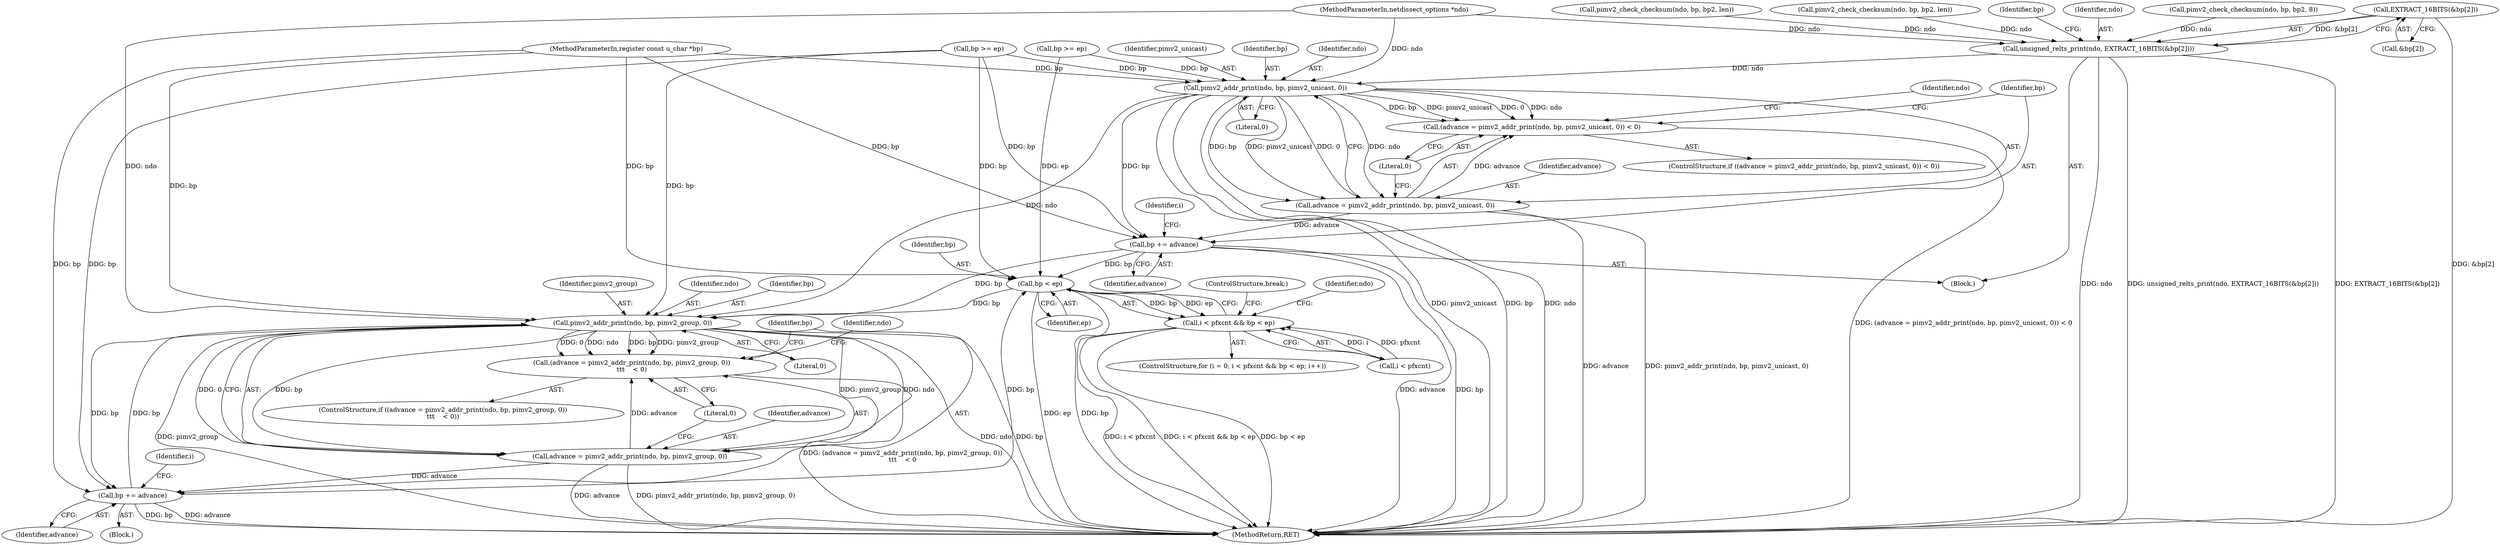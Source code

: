 digraph "0_tcpdump_6fca58f5f9c96749a575f52e20598ad43f5bdf30@array" {
"1001409" [label="(Call,EXTRACT_16BITS(&bp[2]))"];
"1001407" [label="(Call,unsigned_relts_print(ndo, EXTRACT_16BITS(&bp[2])))"];
"1001430" [label="(Call,pimv2_addr_print(ndo, bp, pimv2_unicast, 0))"];
"1001427" [label="(Call,(advance = pimv2_addr_print(ndo, bp, pimv2_unicast, 0)) < 0)"];
"1001428" [label="(Call,advance = pimv2_addr_print(ndo, bp, pimv2_unicast, 0))"];
"1001442" [label="(Call,bp += advance)"];
"1001453" [label="(Call,bp < ep)"];
"1001449" [label="(Call,i < pfxcnt && bp < ep)"];
"1001469" [label="(Call,pimv2_addr_print(ndo, bp, pimv2_group, 0))"];
"1001466" [label="(Call,(advance = pimv2_addr_print(ndo, bp, pimv2_group, 0))\n\t\t\t    < 0)"];
"1001467" [label="(Call,advance = pimv2_addr_print(ndo, bp, pimv2_group, 0))"];
"1001481" [label="(Call,bp += advance)"];
"1001428" [label="(Call,advance = pimv2_addr_print(ndo, bp, pimv2_unicast, 0))"];
"1001482" [label="(Identifier,bp)"];
"1001429" [label="(Identifier,advance)"];
"1001418" [label="(Call,bp >= ep)"];
"1001447" [label="(Identifier,i)"];
"1001454" [label="(Identifier,bp)"];
"1001431" [label="(Identifier,ndo)"];
"1001474" [label="(Literal,0)"];
"1001472" [label="(Identifier,pimv2_group)"];
"1001357" [label="(Block,)"];
"1001443" [label="(Identifier,bp)"];
"1001426" [label="(ControlStructure,if ((advance = pimv2_addr_print(ndo, bp, pimv2_unicast, 0)) < 0))"];
"1001461" [label="(Identifier,ndo)"];
"1001481" [label="(Call,bp += advance)"];
"1001466" [label="(Call,(advance = pimv2_addr_print(ndo, bp, pimv2_group, 0))\n\t\t\t    < 0)"];
"1001458" [label="(Block,)"];
"1001455" [label="(Identifier,ep)"];
"1001450" [label="(Call,i < pfxcnt)"];
"1001444" [label="(Identifier,advance)"];
"1001427" [label="(Call,(advance = pimv2_addr_print(ndo, bp, pimv2_unicast, 0)) < 0)"];
"1001484" [label="(ControlStructure,break;)"];
"1001415" [label="(Identifier,bp)"];
"1001408" [label="(Identifier,ndo)"];
"1000209" [label="(Call,pimv2_check_checksum(ndo, bp, bp2, 8))"];
"1001469" [label="(Call,pimv2_addr_print(ndo, bp, pimv2_group, 0))"];
"1001470" [label="(Identifier,ndo)"];
"1001435" [label="(Literal,0)"];
"1000221" [label="(Call,pimv2_check_checksum(ndo, bp, bp2, len))"];
"1000230" [label="(Call,pimv2_check_checksum(ndo, bp, bp2, len))"];
"1001433" [label="(Identifier,pimv2_unicast)"];
"1001467" [label="(Call,advance = pimv2_addr_print(ndo, bp, pimv2_group, 0))"];
"1001457" [label="(Identifier,i)"];
"1001442" [label="(Call,bp += advance)"];
"1001478" [label="(Identifier,ndo)"];
"1001586" [label="(MethodReturn,RET)"];
"1001434" [label="(Literal,0)"];
"1001471" [label="(Identifier,bp)"];
"1001432" [label="(Identifier,bp)"];
"1000120" [label="(MethodParameterIn,netdissect_options *ndo)"];
"1001445" [label="(ControlStructure,for (i = 0; i < pfxcnt && bp < ep; i++))"];
"1001430" [label="(Call,pimv2_addr_print(ndo, bp, pimv2_unicast, 0))"];
"1001473" [label="(Literal,0)"];
"1001407" [label="(Call,unsigned_relts_print(ndo, EXTRACT_16BITS(&bp[2])))"];
"1001453" [label="(Call,bp < ep)"];
"1001468" [label="(Identifier,advance)"];
"1001410" [label="(Call,&bp[2])"];
"1001465" [label="(ControlStructure,if ((advance = pimv2_addr_print(ndo, bp, pimv2_group, 0))\n\t\t\t    < 0))"];
"1001483" [label="(Identifier,advance)"];
"1000121" [label="(MethodParameterIn,register const u_char *bp)"];
"1001439" [label="(Identifier,ndo)"];
"1001364" [label="(Call,bp >= ep)"];
"1001449" [label="(Call,i < pfxcnt && bp < ep)"];
"1001409" [label="(Call,EXTRACT_16BITS(&bp[2]))"];
"1001409" -> "1001407"  [label="AST: "];
"1001409" -> "1001410"  [label="CFG: "];
"1001410" -> "1001409"  [label="AST: "];
"1001407" -> "1001409"  [label="CFG: "];
"1001409" -> "1001586"  [label="DDG: &bp[2]"];
"1001409" -> "1001407"  [label="DDG: &bp[2]"];
"1001407" -> "1001357"  [label="AST: "];
"1001408" -> "1001407"  [label="AST: "];
"1001415" -> "1001407"  [label="CFG: "];
"1001407" -> "1001586"  [label="DDG: ndo"];
"1001407" -> "1001586"  [label="DDG: EXTRACT_16BITS(&bp[2])"];
"1001407" -> "1001586"  [label="DDG: unsigned_relts_print(ndo, EXTRACT_16BITS(&bp[2]))"];
"1000209" -> "1001407"  [label="DDG: ndo"];
"1000221" -> "1001407"  [label="DDG: ndo"];
"1000230" -> "1001407"  [label="DDG: ndo"];
"1000120" -> "1001407"  [label="DDG: ndo"];
"1001407" -> "1001430"  [label="DDG: ndo"];
"1001430" -> "1001428"  [label="AST: "];
"1001430" -> "1001434"  [label="CFG: "];
"1001431" -> "1001430"  [label="AST: "];
"1001432" -> "1001430"  [label="AST: "];
"1001433" -> "1001430"  [label="AST: "];
"1001434" -> "1001430"  [label="AST: "];
"1001428" -> "1001430"  [label="CFG: "];
"1001430" -> "1001586"  [label="DDG: pimv2_unicast"];
"1001430" -> "1001586"  [label="DDG: bp"];
"1001430" -> "1001586"  [label="DDG: ndo"];
"1001430" -> "1001427"  [label="DDG: ndo"];
"1001430" -> "1001427"  [label="DDG: bp"];
"1001430" -> "1001427"  [label="DDG: pimv2_unicast"];
"1001430" -> "1001427"  [label="DDG: 0"];
"1001430" -> "1001428"  [label="DDG: ndo"];
"1001430" -> "1001428"  [label="DDG: bp"];
"1001430" -> "1001428"  [label="DDG: pimv2_unicast"];
"1001430" -> "1001428"  [label="DDG: 0"];
"1000120" -> "1001430"  [label="DDG: ndo"];
"1001418" -> "1001430"  [label="DDG: bp"];
"1000121" -> "1001430"  [label="DDG: bp"];
"1001364" -> "1001430"  [label="DDG: bp"];
"1001430" -> "1001442"  [label="DDG: bp"];
"1001430" -> "1001469"  [label="DDG: ndo"];
"1001427" -> "1001426"  [label="AST: "];
"1001427" -> "1001435"  [label="CFG: "];
"1001428" -> "1001427"  [label="AST: "];
"1001435" -> "1001427"  [label="AST: "];
"1001439" -> "1001427"  [label="CFG: "];
"1001443" -> "1001427"  [label="CFG: "];
"1001427" -> "1001586"  [label="DDG: (advance = pimv2_addr_print(ndo, bp, pimv2_unicast, 0)) < 0"];
"1001428" -> "1001427"  [label="DDG: advance"];
"1001429" -> "1001428"  [label="AST: "];
"1001435" -> "1001428"  [label="CFG: "];
"1001428" -> "1001586"  [label="DDG: advance"];
"1001428" -> "1001586"  [label="DDG: pimv2_addr_print(ndo, bp, pimv2_unicast, 0)"];
"1001428" -> "1001442"  [label="DDG: advance"];
"1001442" -> "1001357"  [label="AST: "];
"1001442" -> "1001444"  [label="CFG: "];
"1001443" -> "1001442"  [label="AST: "];
"1001444" -> "1001442"  [label="AST: "];
"1001447" -> "1001442"  [label="CFG: "];
"1001442" -> "1001586"  [label="DDG: advance"];
"1001442" -> "1001586"  [label="DDG: bp"];
"1000121" -> "1001442"  [label="DDG: bp"];
"1001364" -> "1001442"  [label="DDG: bp"];
"1001442" -> "1001453"  [label="DDG: bp"];
"1001442" -> "1001469"  [label="DDG: bp"];
"1001453" -> "1001449"  [label="AST: "];
"1001453" -> "1001455"  [label="CFG: "];
"1001454" -> "1001453"  [label="AST: "];
"1001455" -> "1001453"  [label="AST: "];
"1001449" -> "1001453"  [label="CFG: "];
"1001453" -> "1001586"  [label="DDG: ep"];
"1001453" -> "1001586"  [label="DDG: bp"];
"1001453" -> "1001449"  [label="DDG: bp"];
"1001453" -> "1001449"  [label="DDG: ep"];
"1001481" -> "1001453"  [label="DDG: bp"];
"1000121" -> "1001453"  [label="DDG: bp"];
"1001364" -> "1001453"  [label="DDG: bp"];
"1001418" -> "1001453"  [label="DDG: ep"];
"1001453" -> "1001469"  [label="DDG: bp"];
"1001449" -> "1001445"  [label="AST: "];
"1001449" -> "1001450"  [label="CFG: "];
"1001450" -> "1001449"  [label="AST: "];
"1001461" -> "1001449"  [label="CFG: "];
"1001484" -> "1001449"  [label="CFG: "];
"1001449" -> "1001586"  [label="DDG: i < pfxcnt && bp < ep"];
"1001449" -> "1001586"  [label="DDG: bp < ep"];
"1001449" -> "1001586"  [label="DDG: i < pfxcnt"];
"1001450" -> "1001449"  [label="DDG: i"];
"1001450" -> "1001449"  [label="DDG: pfxcnt"];
"1001469" -> "1001467"  [label="AST: "];
"1001469" -> "1001473"  [label="CFG: "];
"1001470" -> "1001469"  [label="AST: "];
"1001471" -> "1001469"  [label="AST: "];
"1001472" -> "1001469"  [label="AST: "];
"1001473" -> "1001469"  [label="AST: "];
"1001467" -> "1001469"  [label="CFG: "];
"1001469" -> "1001586"  [label="DDG: pimv2_group"];
"1001469" -> "1001586"  [label="DDG: bp"];
"1001469" -> "1001586"  [label="DDG: ndo"];
"1001469" -> "1001466"  [label="DDG: ndo"];
"1001469" -> "1001466"  [label="DDG: bp"];
"1001469" -> "1001466"  [label="DDG: pimv2_group"];
"1001469" -> "1001466"  [label="DDG: 0"];
"1001469" -> "1001467"  [label="DDG: ndo"];
"1001469" -> "1001467"  [label="DDG: bp"];
"1001469" -> "1001467"  [label="DDG: pimv2_group"];
"1001469" -> "1001467"  [label="DDG: 0"];
"1000120" -> "1001469"  [label="DDG: ndo"];
"1001481" -> "1001469"  [label="DDG: bp"];
"1000121" -> "1001469"  [label="DDG: bp"];
"1001364" -> "1001469"  [label="DDG: bp"];
"1001469" -> "1001481"  [label="DDG: bp"];
"1001466" -> "1001465"  [label="AST: "];
"1001466" -> "1001474"  [label="CFG: "];
"1001467" -> "1001466"  [label="AST: "];
"1001474" -> "1001466"  [label="AST: "];
"1001478" -> "1001466"  [label="CFG: "];
"1001482" -> "1001466"  [label="CFG: "];
"1001466" -> "1001586"  [label="DDG: (advance = pimv2_addr_print(ndo, bp, pimv2_group, 0))\n\t\t\t    < 0"];
"1001467" -> "1001466"  [label="DDG: advance"];
"1001468" -> "1001467"  [label="AST: "];
"1001474" -> "1001467"  [label="CFG: "];
"1001467" -> "1001586"  [label="DDG: advance"];
"1001467" -> "1001586"  [label="DDG: pimv2_addr_print(ndo, bp, pimv2_group, 0)"];
"1001467" -> "1001481"  [label="DDG: advance"];
"1001481" -> "1001458"  [label="AST: "];
"1001481" -> "1001483"  [label="CFG: "];
"1001482" -> "1001481"  [label="AST: "];
"1001483" -> "1001481"  [label="AST: "];
"1001457" -> "1001481"  [label="CFG: "];
"1001481" -> "1001586"  [label="DDG: advance"];
"1001481" -> "1001586"  [label="DDG: bp"];
"1000121" -> "1001481"  [label="DDG: bp"];
"1001364" -> "1001481"  [label="DDG: bp"];
}
